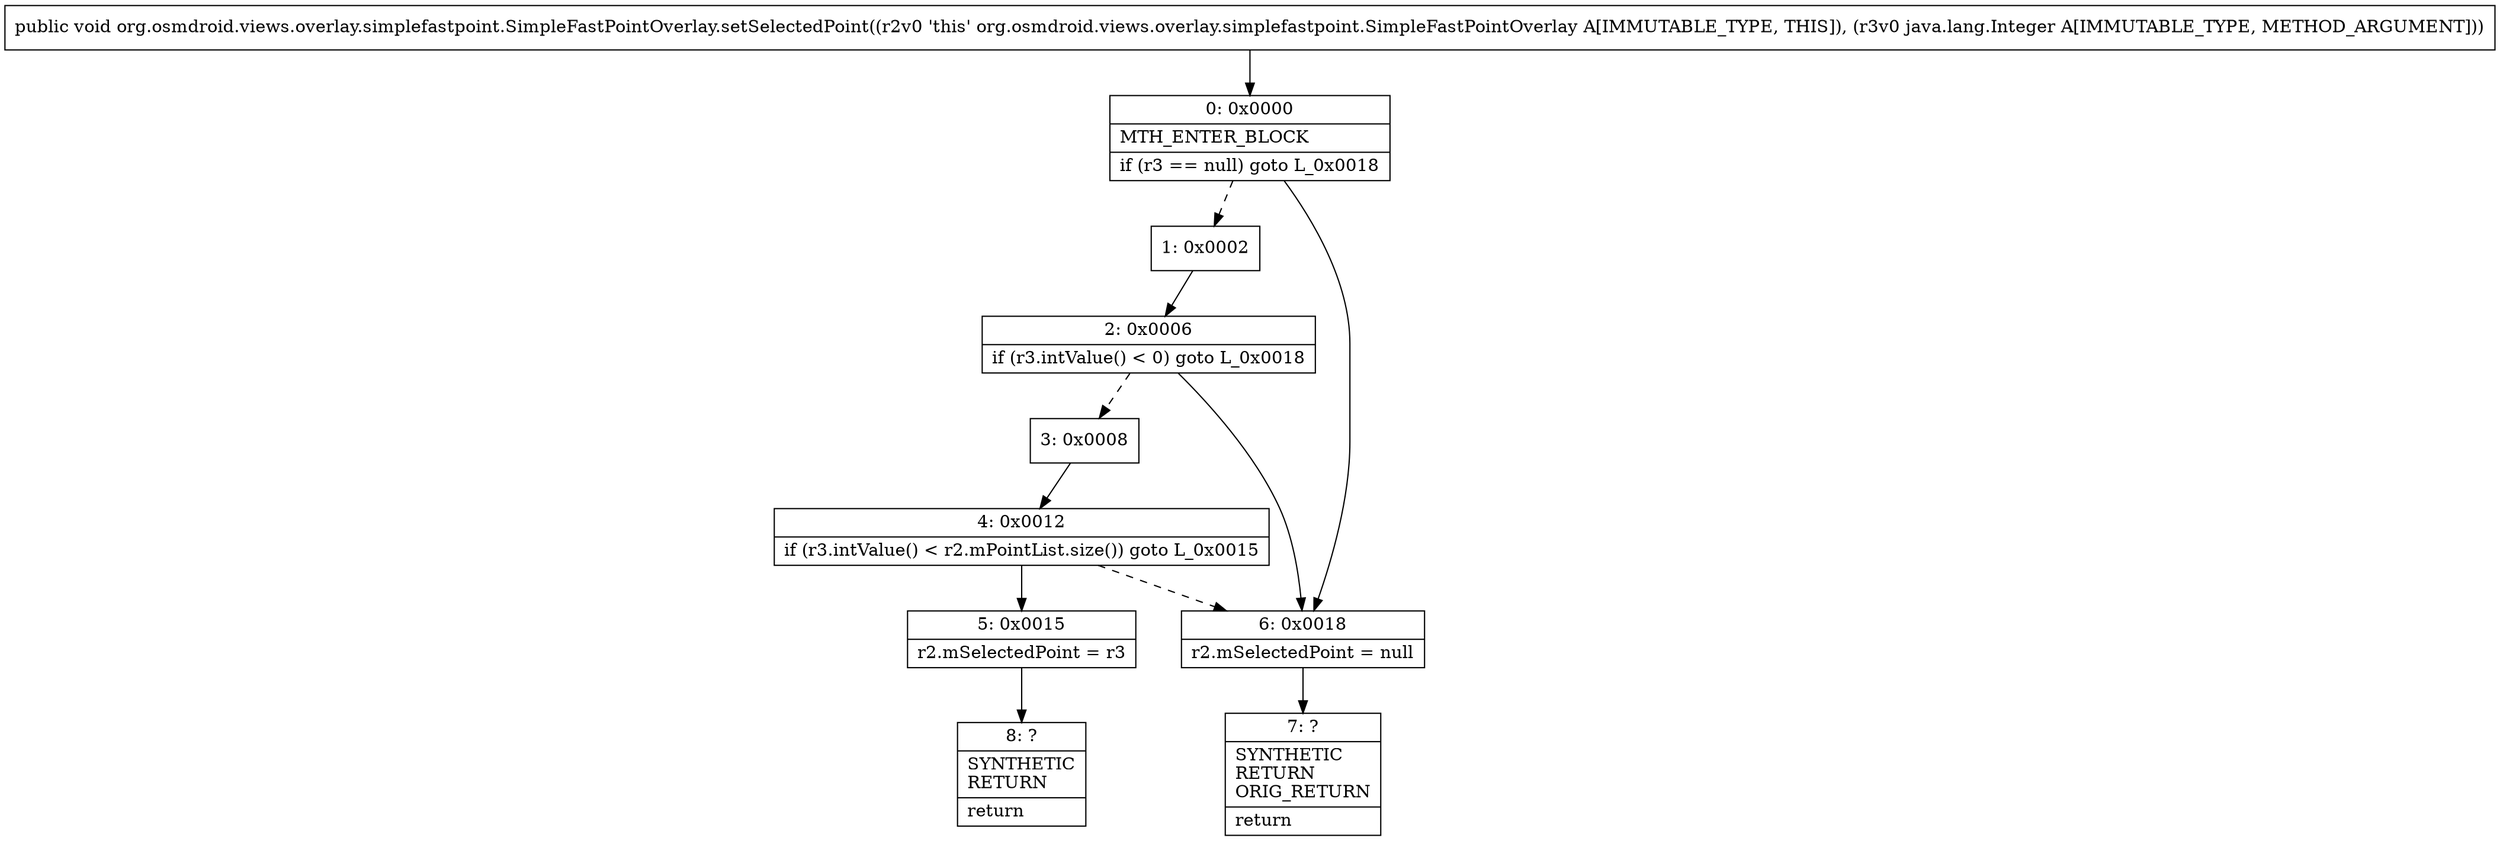 digraph "CFG fororg.osmdroid.views.overlay.simplefastpoint.SimpleFastPointOverlay.setSelectedPoint(Ljava\/lang\/Integer;)V" {
Node_0 [shape=record,label="{0\:\ 0x0000|MTH_ENTER_BLOCK\l|if (r3 == null) goto L_0x0018\l}"];
Node_1 [shape=record,label="{1\:\ 0x0002}"];
Node_2 [shape=record,label="{2\:\ 0x0006|if (r3.intValue() \< 0) goto L_0x0018\l}"];
Node_3 [shape=record,label="{3\:\ 0x0008}"];
Node_4 [shape=record,label="{4\:\ 0x0012|if (r3.intValue() \< r2.mPointList.size()) goto L_0x0015\l}"];
Node_5 [shape=record,label="{5\:\ 0x0015|r2.mSelectedPoint = r3\l}"];
Node_6 [shape=record,label="{6\:\ 0x0018|r2.mSelectedPoint = null\l}"];
Node_7 [shape=record,label="{7\:\ ?|SYNTHETIC\lRETURN\lORIG_RETURN\l|return\l}"];
Node_8 [shape=record,label="{8\:\ ?|SYNTHETIC\lRETURN\l|return\l}"];
MethodNode[shape=record,label="{public void org.osmdroid.views.overlay.simplefastpoint.SimpleFastPointOverlay.setSelectedPoint((r2v0 'this' org.osmdroid.views.overlay.simplefastpoint.SimpleFastPointOverlay A[IMMUTABLE_TYPE, THIS]), (r3v0 java.lang.Integer A[IMMUTABLE_TYPE, METHOD_ARGUMENT])) }"];
MethodNode -> Node_0;
Node_0 -> Node_1[style=dashed];
Node_0 -> Node_6;
Node_1 -> Node_2;
Node_2 -> Node_3[style=dashed];
Node_2 -> Node_6;
Node_3 -> Node_4;
Node_4 -> Node_5;
Node_4 -> Node_6[style=dashed];
Node_5 -> Node_8;
Node_6 -> Node_7;
}

